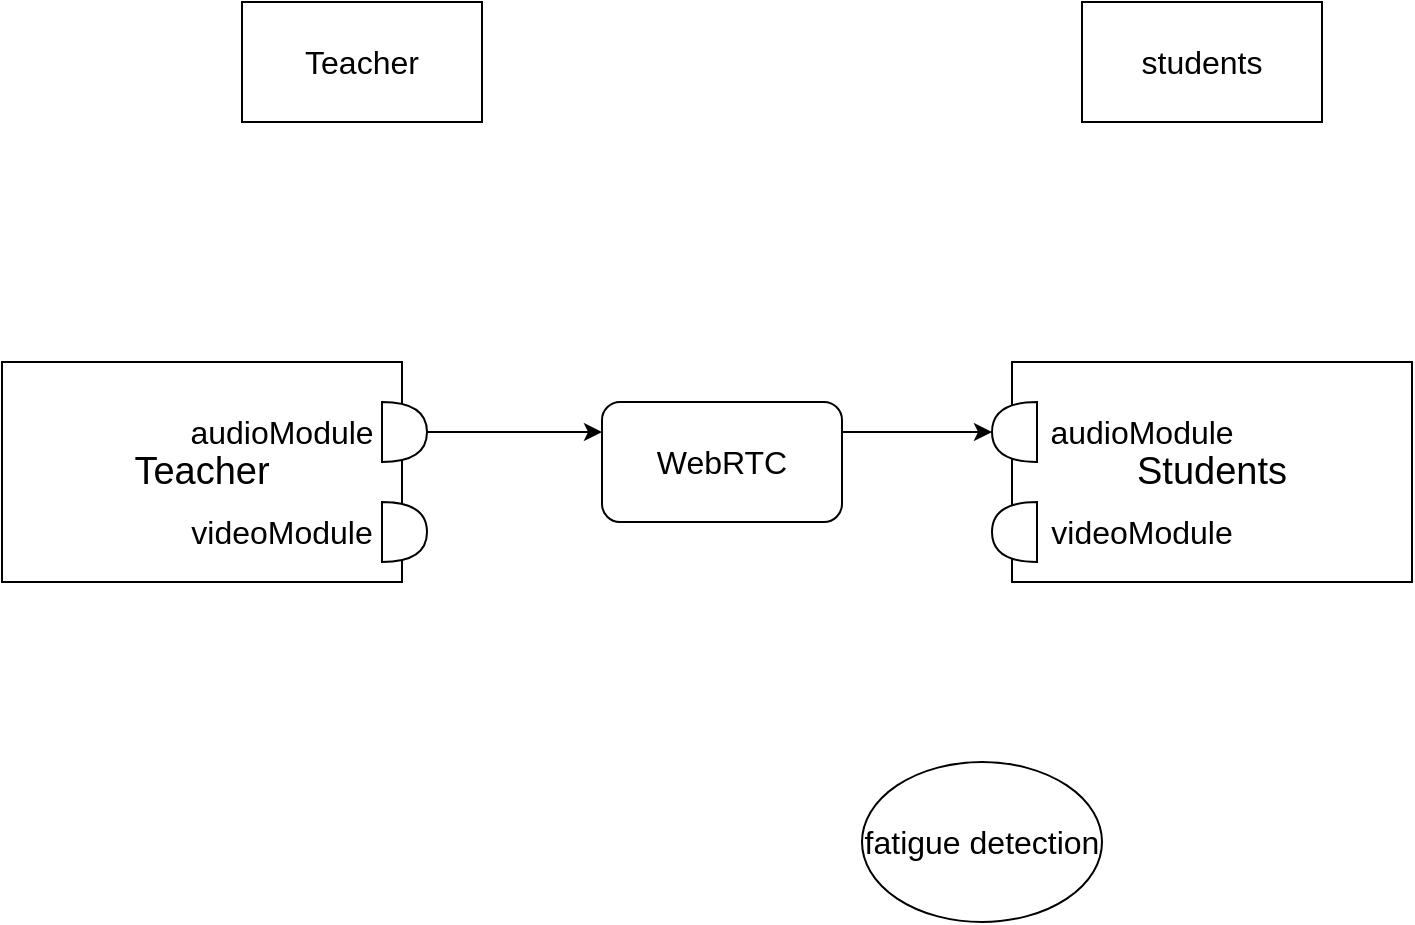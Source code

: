 <mxfile version="18.0.3" type="github">
  <diagram id="aYh7AivPlm6BtyjiQzOn" name="Page-1">
    <mxGraphModel dx="868" dy="482" grid="1" gridSize="10" guides="1" tooltips="1" connect="1" arrows="1" fold="1" page="1" pageScale="1" pageWidth="827" pageHeight="1169" math="0" shadow="0">
      <root>
        <mxCell id="0" />
        <mxCell id="1" parent="0" />
        <mxCell id="6W1pRGpgZ7paX0P09RJx-1" value="&lt;p style=&quot;line-height: 1.2;&quot;&gt;&lt;font style=&quot;font-size: 16px;&quot;&gt;Teacher&lt;/font&gt;&lt;/p&gt;" style="rounded=0;whiteSpace=wrap;html=1;" vertex="1" parent="1">
          <mxGeometry x="190" y="140" width="120" height="60" as="geometry" />
        </mxCell>
        <mxCell id="6W1pRGpgZ7paX0P09RJx-2" value="&lt;p style=&quot;line-height: 1.2;&quot;&gt;&lt;font style=&quot;font-size: 16px;&quot;&gt;students&lt;/font&gt;&lt;/p&gt;" style="rounded=0;whiteSpace=wrap;html=1;" vertex="1" parent="1">
          <mxGeometry x="610" y="140" width="120" height="60" as="geometry" />
        </mxCell>
        <mxCell id="6W1pRGpgZ7paX0P09RJx-37" style="edgeStyle=orthogonalEdgeStyle;rounded=0;orthogonalLoop=1;jettySize=auto;html=1;exitX=1;exitY=0.25;exitDx=0;exitDy=0;entryX=1;entryY=0.5;entryDx=0;entryDy=0;entryPerimeter=0;fontSize=19;" edge="1" parent="1" source="6W1pRGpgZ7paX0P09RJx-3" target="6W1pRGpgZ7paX0P09RJx-31">
          <mxGeometry relative="1" as="geometry" />
        </mxCell>
        <mxCell id="6W1pRGpgZ7paX0P09RJx-3" value="WebRTC" style="rounded=1;whiteSpace=wrap;html=1;fontSize=16;" vertex="1" parent="1">
          <mxGeometry x="370" y="340" width="120" height="60" as="geometry" />
        </mxCell>
        <mxCell id="6W1pRGpgZ7paX0P09RJx-14" value="fatigue detection" style="ellipse;whiteSpace=wrap;html=1;fontSize=16;" vertex="1" parent="1">
          <mxGeometry x="500" y="520" width="120" height="80" as="geometry" />
        </mxCell>
        <mxCell id="6W1pRGpgZ7paX0P09RJx-15" value="&lt;span style=&quot;&quot;&gt;&lt;font style=&quot;font-size: 19px;&quot;&gt;Teacher&lt;/font&gt;&lt;/span&gt;" style="rounded=0;whiteSpace=wrap;html=1;fontSize=16;" vertex="1" parent="1">
          <mxGeometry x="70" y="320" width="200" height="110" as="geometry" />
        </mxCell>
        <mxCell id="6W1pRGpgZ7paX0P09RJx-38" style="edgeStyle=orthogonalEdgeStyle;rounded=0;orthogonalLoop=1;jettySize=auto;html=1;exitX=1;exitY=0.5;exitDx=0;exitDy=0;exitPerimeter=0;entryX=0;entryY=0.25;entryDx=0;entryDy=0;fontSize=19;" edge="1" parent="1" source="6W1pRGpgZ7paX0P09RJx-20" target="6W1pRGpgZ7paX0P09RJx-3">
          <mxGeometry relative="1" as="geometry" />
        </mxCell>
        <mxCell id="6W1pRGpgZ7paX0P09RJx-20" value="" style="shape=or;whiteSpace=wrap;html=1;fontSize=16;" vertex="1" parent="1">
          <mxGeometry x="260" y="340" width="22.5" height="30" as="geometry" />
        </mxCell>
        <mxCell id="6W1pRGpgZ7paX0P09RJx-21" value="" style="shape=or;whiteSpace=wrap;html=1;fontSize=16;" vertex="1" parent="1">
          <mxGeometry x="260" y="390" width="22.5" height="30" as="geometry" />
        </mxCell>
        <mxCell id="6W1pRGpgZ7paX0P09RJx-10" value="videoModule" style="text;html=1;strokeColor=none;fillColor=none;align=center;verticalAlign=middle;whiteSpace=wrap;rounded=0;fontSize=16;" vertex="1" parent="1">
          <mxGeometry x="180" y="390" width="60" height="30" as="geometry" />
        </mxCell>
        <mxCell id="6W1pRGpgZ7paX0P09RJx-22" value="audioModule" style="text;html=1;strokeColor=none;fillColor=none;align=center;verticalAlign=middle;whiteSpace=wrap;rounded=0;fontSize=16;" vertex="1" parent="1">
          <mxGeometry x="180" y="340" width="60" height="30" as="geometry" />
        </mxCell>
        <mxCell id="6W1pRGpgZ7paX0P09RJx-30" value="&lt;span style=&quot;&quot;&gt;&lt;font style=&quot;font-size: 19px;&quot;&gt;Students&lt;/font&gt;&lt;/span&gt;" style="rounded=0;whiteSpace=wrap;html=1;fontSize=16;" vertex="1" parent="1">
          <mxGeometry x="575" y="320" width="200" height="110" as="geometry" />
        </mxCell>
        <mxCell id="6W1pRGpgZ7paX0P09RJx-31" value="" style="shape=or;whiteSpace=wrap;html=1;fontSize=16;rotation=-180;" vertex="1" parent="1">
          <mxGeometry x="565" y="340" width="22.5" height="30" as="geometry" />
        </mxCell>
        <mxCell id="6W1pRGpgZ7paX0P09RJx-32" value="" style="shape=or;whiteSpace=wrap;html=1;fontSize=16;rotation=-180;" vertex="1" parent="1">
          <mxGeometry x="565" y="390" width="22.5" height="30" as="geometry" />
        </mxCell>
        <mxCell id="6W1pRGpgZ7paX0P09RJx-33" value="videoModule" style="text;html=1;strokeColor=none;fillColor=none;align=center;verticalAlign=middle;whiteSpace=wrap;rounded=0;fontSize=16;" vertex="1" parent="1">
          <mxGeometry x="610" y="390" width="60" height="30" as="geometry" />
        </mxCell>
        <mxCell id="6W1pRGpgZ7paX0P09RJx-34" value="audioModule" style="text;html=1;strokeColor=none;fillColor=none;align=center;verticalAlign=middle;whiteSpace=wrap;rounded=0;fontSize=16;" vertex="1" parent="1">
          <mxGeometry x="610" y="340" width="60" height="30" as="geometry" />
        </mxCell>
      </root>
    </mxGraphModel>
  </diagram>
</mxfile>
